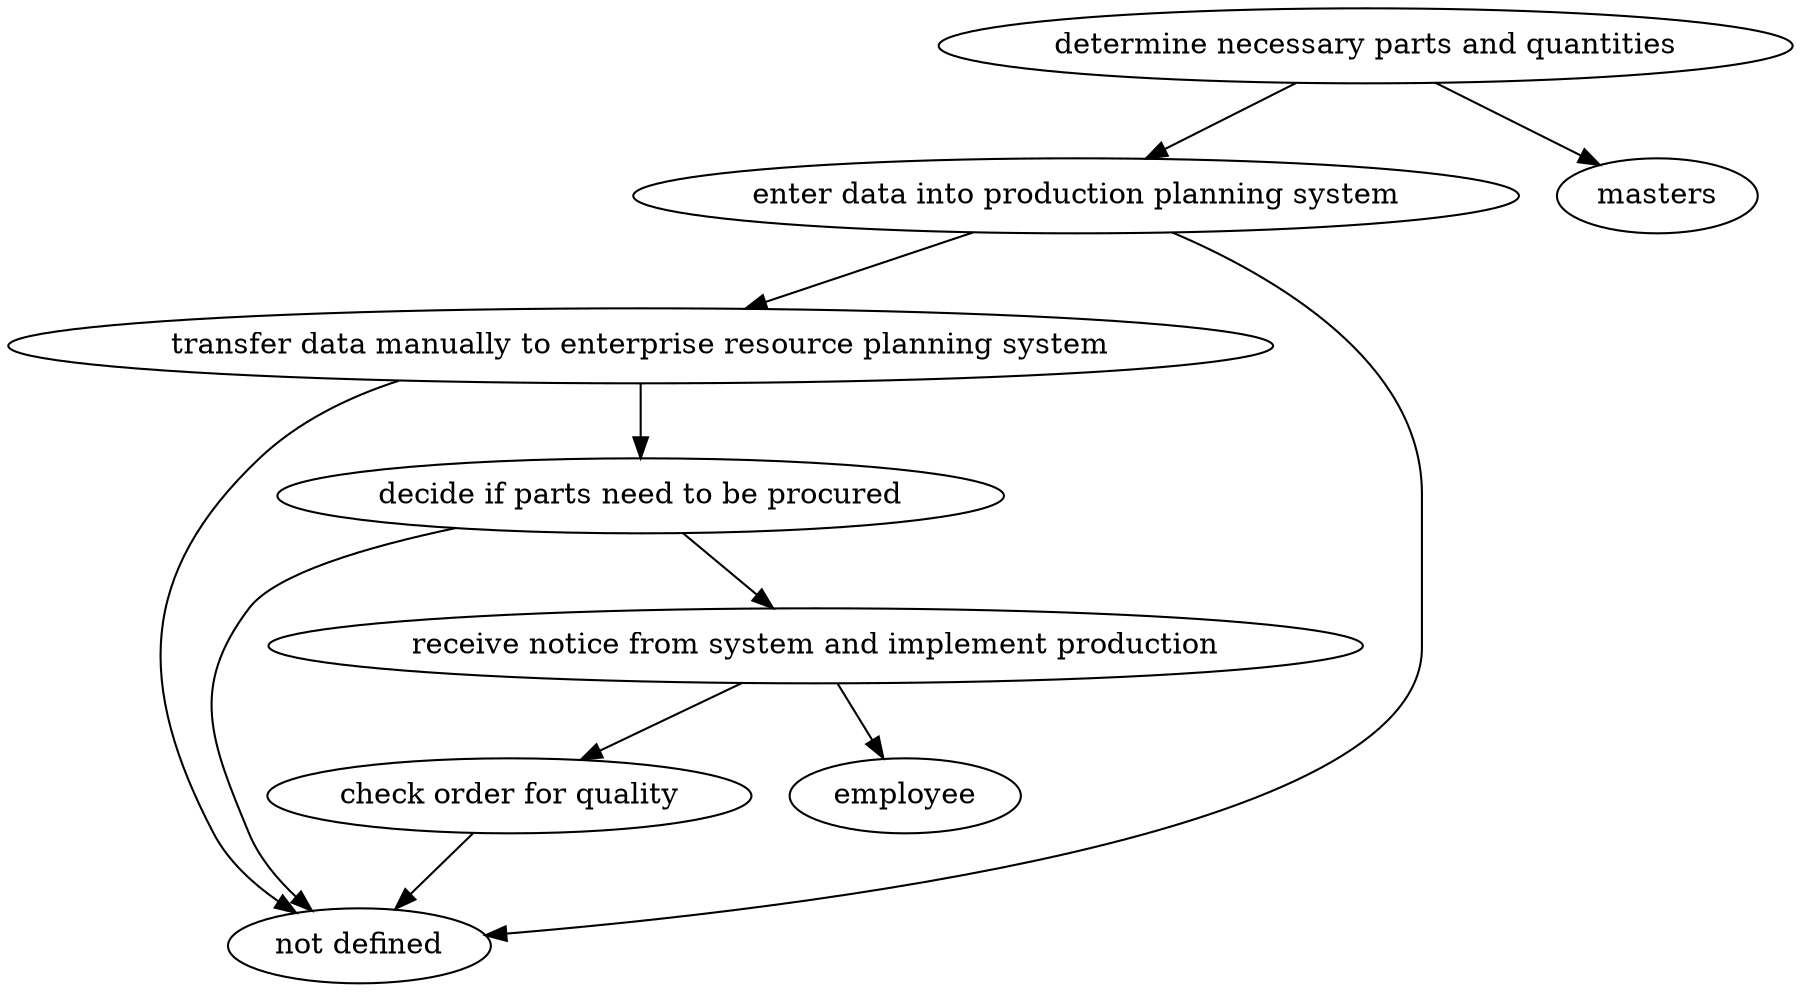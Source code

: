 strict digraph "doc-6.3" {
	graph [name="doc-6.3"];
	"determine necessary parts and quantities"	[attrs="{'type': 'Activity', 'label': 'determine necessary parts and quantities'}"];
	"enter data into production planning system"	[attrs="{'type': 'Activity', 'label': 'enter data into production planning system'}"];
	"determine necessary parts and quantities" -> "enter data into production planning system"	[attrs="{'type': 'flow', 'label': 'flow'}"];
	masters	[attrs="{'type': 'Actor', 'label': 'masters'}"];
	"determine necessary parts and quantities" -> masters	[attrs="{'type': 'actor performer', 'label': 'actor performer'}"];
	"transfer data manually to enterprise resource planning system"	[attrs="{'type': 'Activity', 'label': 'transfer data manually to enterprise resource planning system'}"];
	"enter data into production planning system" -> "transfer data manually to enterprise resource planning system"	[attrs="{'type': 'flow', 'label': 'flow'}"];
	"not defined"	[attrs="{'type': 'Actor', 'label': 'not defined'}"];
	"enter data into production planning system" -> "not defined"	[attrs="{'type': 'actor performer', 'label': 'actor performer'}"];
	"decide if parts need to be procured"	[attrs="{'type': 'Activity', 'label': 'decide if parts need to be procured'}"];
	"transfer data manually to enterprise resource planning system" -> "decide if parts need to be procured"	[attrs="{'type': 'flow', 'label': 'flow'}"];
	"transfer data manually to enterprise resource planning system" -> "not defined"	[attrs="{'type': 'actor performer', 'label': 'actor performer'}"];
	"receive notice from system and implement production"	[attrs="{'type': 'Activity', 'label': 'receive notice from system and implement production'}"];
	"decide if parts need to be procured" -> "receive notice from system and implement production"	[attrs="{'type': 'flow', 'label': 'flow'}"];
	"decide if parts need to be procured" -> "not defined"	[attrs="{'type': 'actor performer', 'label': 'actor performer'}"];
	"check order for quality"	[attrs="{'type': 'Activity', 'label': 'check order for quality'}"];
	"receive notice from system and implement production" -> "check order for quality"	[attrs="{'type': 'flow', 'label': 'flow'}"];
	employee	[attrs="{'type': 'Actor', 'label': 'employee'}"];
	"receive notice from system and implement production" -> employee	[attrs="{'type': 'actor performer', 'label': 'actor performer'}"];
	"check order for quality" -> "not defined"	[attrs="{'type': 'actor performer', 'label': 'actor performer'}"];
}
